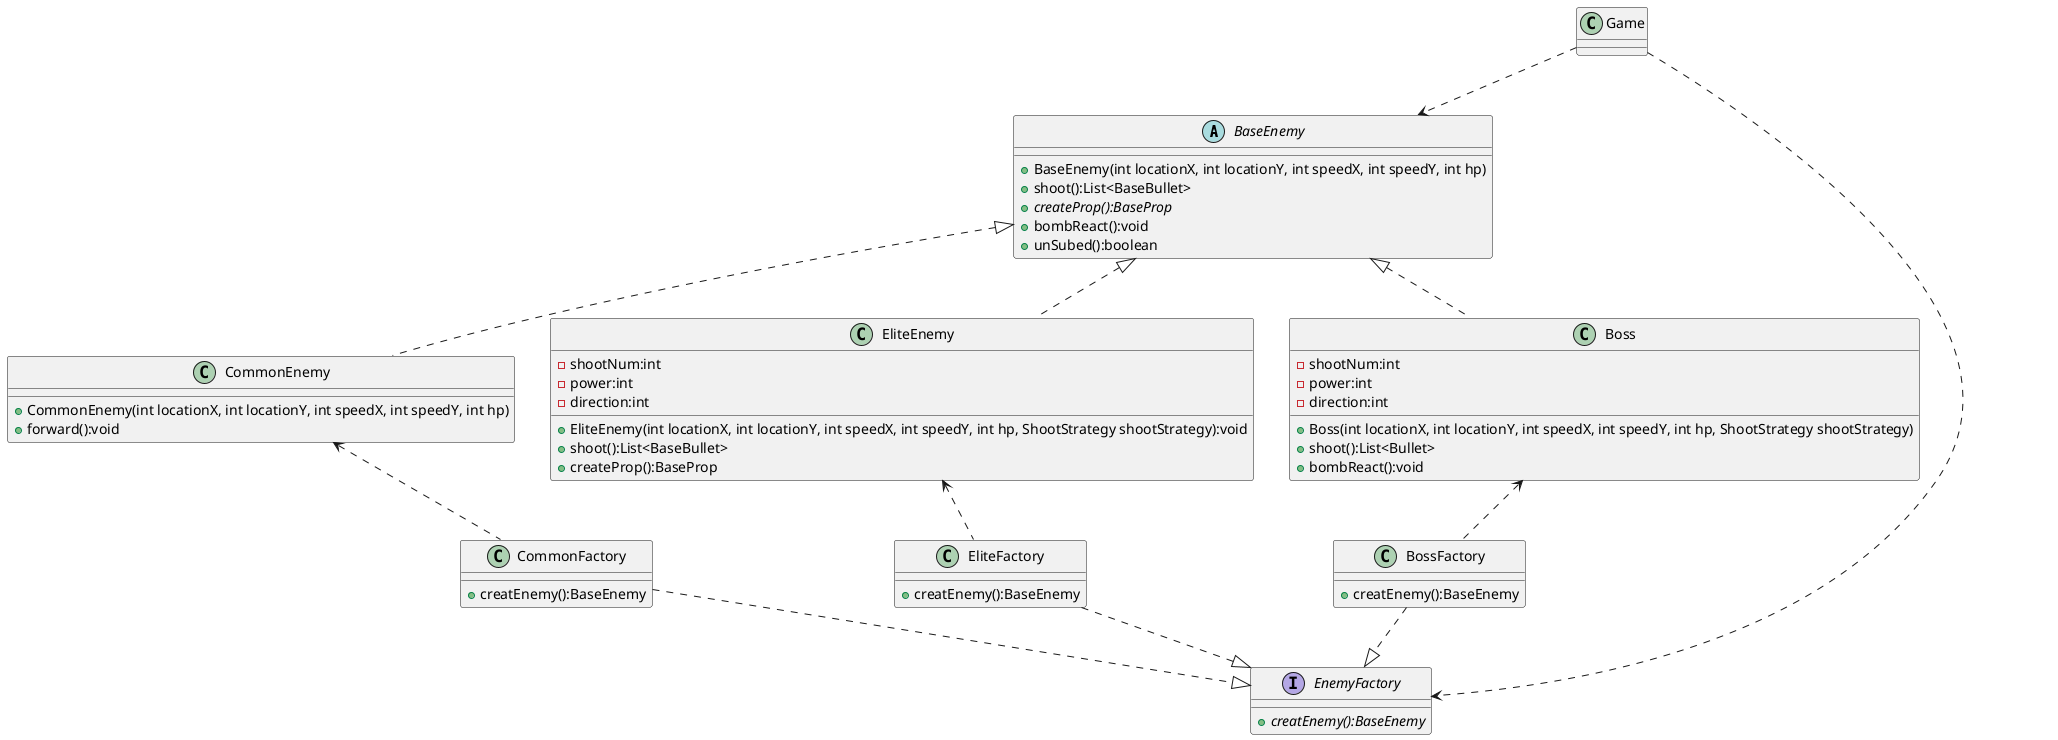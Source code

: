 @startuml
'https://plantuml.com/class-diagram

abstract class BaseEnemy {
    + BaseEnemy(int locationX, int locationY, int speedX, int speedY, int hp)
    + shoot():List<BaseBullet>
    + {abstract} createProp():BaseProp
    + bombReact():void
    + unSubed():boolean
}

class CommonEnemy {
    + CommonEnemy(int locationX, int locationY, int speedX, int speedY, int hp)
    + forward():void

}

class EliteEnemy {
    - shootNum:int
    - power:int
    - direction:int

    + EliteEnemy(int locationX, int locationY, int speedX, int speedY, int hp, ShootStrategy shootStrategy):void
    + shoot():List<BaseBullet>
    + createProp():BaseProp

}

class Boss {
    - shootNum:int
    - power:int
    - direction:int

    + Boss(int locationX, int locationY, int speedX, int speedY, int hp, ShootStrategy shootStrategy)
    + shoot():List<Bullet>
    + bombReact():void
}

BaseEnemy <|.. CommonEnemy
BaseEnemy <|.. EliteEnemy
BaseEnemy <|.. Boss

interface EnemyFactory {
    + {abstract} creatEnemy():BaseEnemy
}

class CommonFactory {
    + creatEnemy():BaseEnemy
}

class EliteFactory {
    + creatEnemy():BaseEnemy
}

class BossFactory {
    + creatEnemy():BaseEnemy
}

EnemyFactory <|.up. CommonFactory
EnemyFactory <|.up. EliteFactory
EnemyFactory <|.up. BossFactory

CommonEnemy <.. CommonFactory
EliteEnemy <.. EliteFactory
Boss <.. BossFactory

class Game {

}

Game .down.> EnemyFactory
Game .down.> BaseEnemy

@enduml